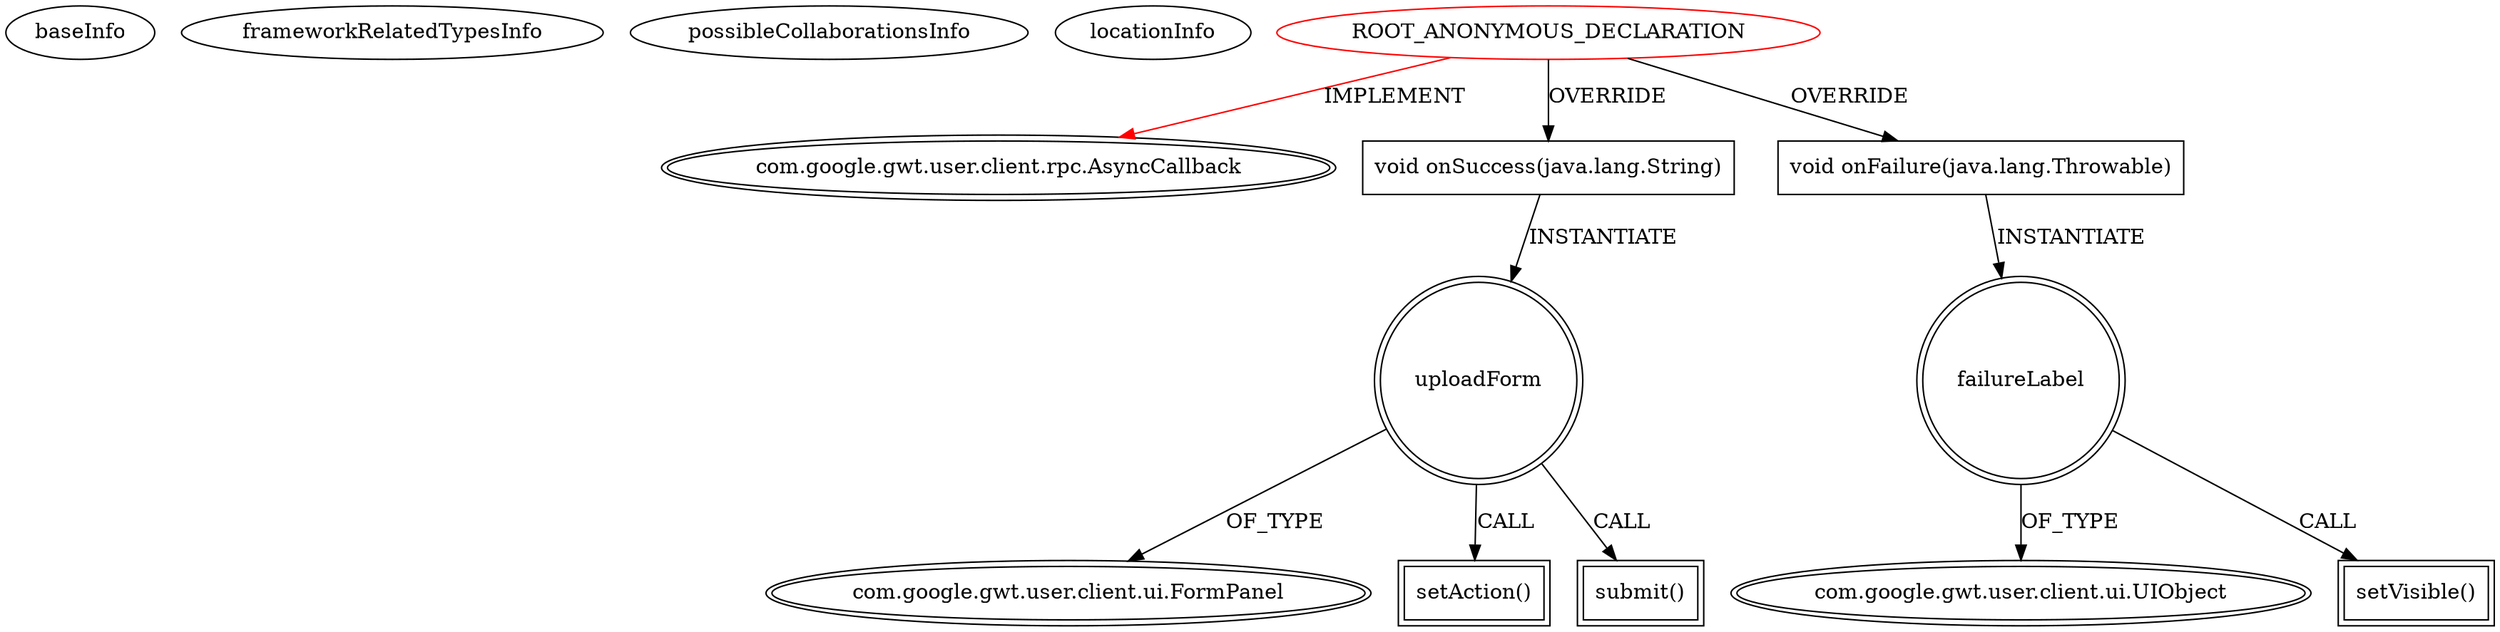 digraph {
baseInfo[graphId=326,category="extension_graph",isAnonymous=true,possibleRelation=false]
frameworkRelatedTypesInfo[0="com.google.gwt.user.client.rpc.AsyncCallback"]
possibleCollaborationsInfo[]
locationInfo[projectName="Max-Hailperin-MessageBoard",filePath="/Max-Hailperin-MessageBoard/MessageBoard-master/MessageBoard/src/edu/gac/mcs270/messageboard/client/MessageBoard.java",contextSignature="void onClick(com.google.gwt.event.dom.client.ClickEvent)",graphId="326"]
0[label="ROOT_ANONYMOUS_DECLARATION",vertexType="ROOT_ANONYMOUS_DECLARATION",isFrameworkType=false,color=red]
1[label="com.google.gwt.user.client.rpc.AsyncCallback",vertexType="FRAMEWORK_INTERFACE_TYPE",isFrameworkType=true,peripheries=2]
2[label="void onSuccess(java.lang.String)",vertexType="OVERRIDING_METHOD_DECLARATION",isFrameworkType=false,shape=box]
3[label="uploadForm",vertexType="VARIABLE_EXPRESION",isFrameworkType=true,peripheries=2,shape=circle]
5[label="com.google.gwt.user.client.ui.FormPanel",vertexType="FRAMEWORK_CLASS_TYPE",isFrameworkType=true,peripheries=2]
4[label="setAction()",vertexType="INSIDE_CALL",isFrameworkType=true,peripheries=2,shape=box]
7[label="submit()",vertexType="INSIDE_CALL",isFrameworkType=true,peripheries=2,shape=box]
8[label="void onFailure(java.lang.Throwable)",vertexType="OVERRIDING_METHOD_DECLARATION",isFrameworkType=false,shape=box]
9[label="failureLabel",vertexType="VARIABLE_EXPRESION",isFrameworkType=true,peripheries=2,shape=circle]
11[label="com.google.gwt.user.client.ui.UIObject",vertexType="FRAMEWORK_CLASS_TYPE",isFrameworkType=true,peripheries=2]
10[label="setVisible()",vertexType="INSIDE_CALL",isFrameworkType=true,peripheries=2,shape=box]
0->1[label="IMPLEMENT",color=red]
0->2[label="OVERRIDE"]
2->3[label="INSTANTIATE"]
3->5[label="OF_TYPE"]
3->4[label="CALL"]
3->7[label="CALL"]
0->8[label="OVERRIDE"]
8->9[label="INSTANTIATE"]
9->11[label="OF_TYPE"]
9->10[label="CALL"]
}
